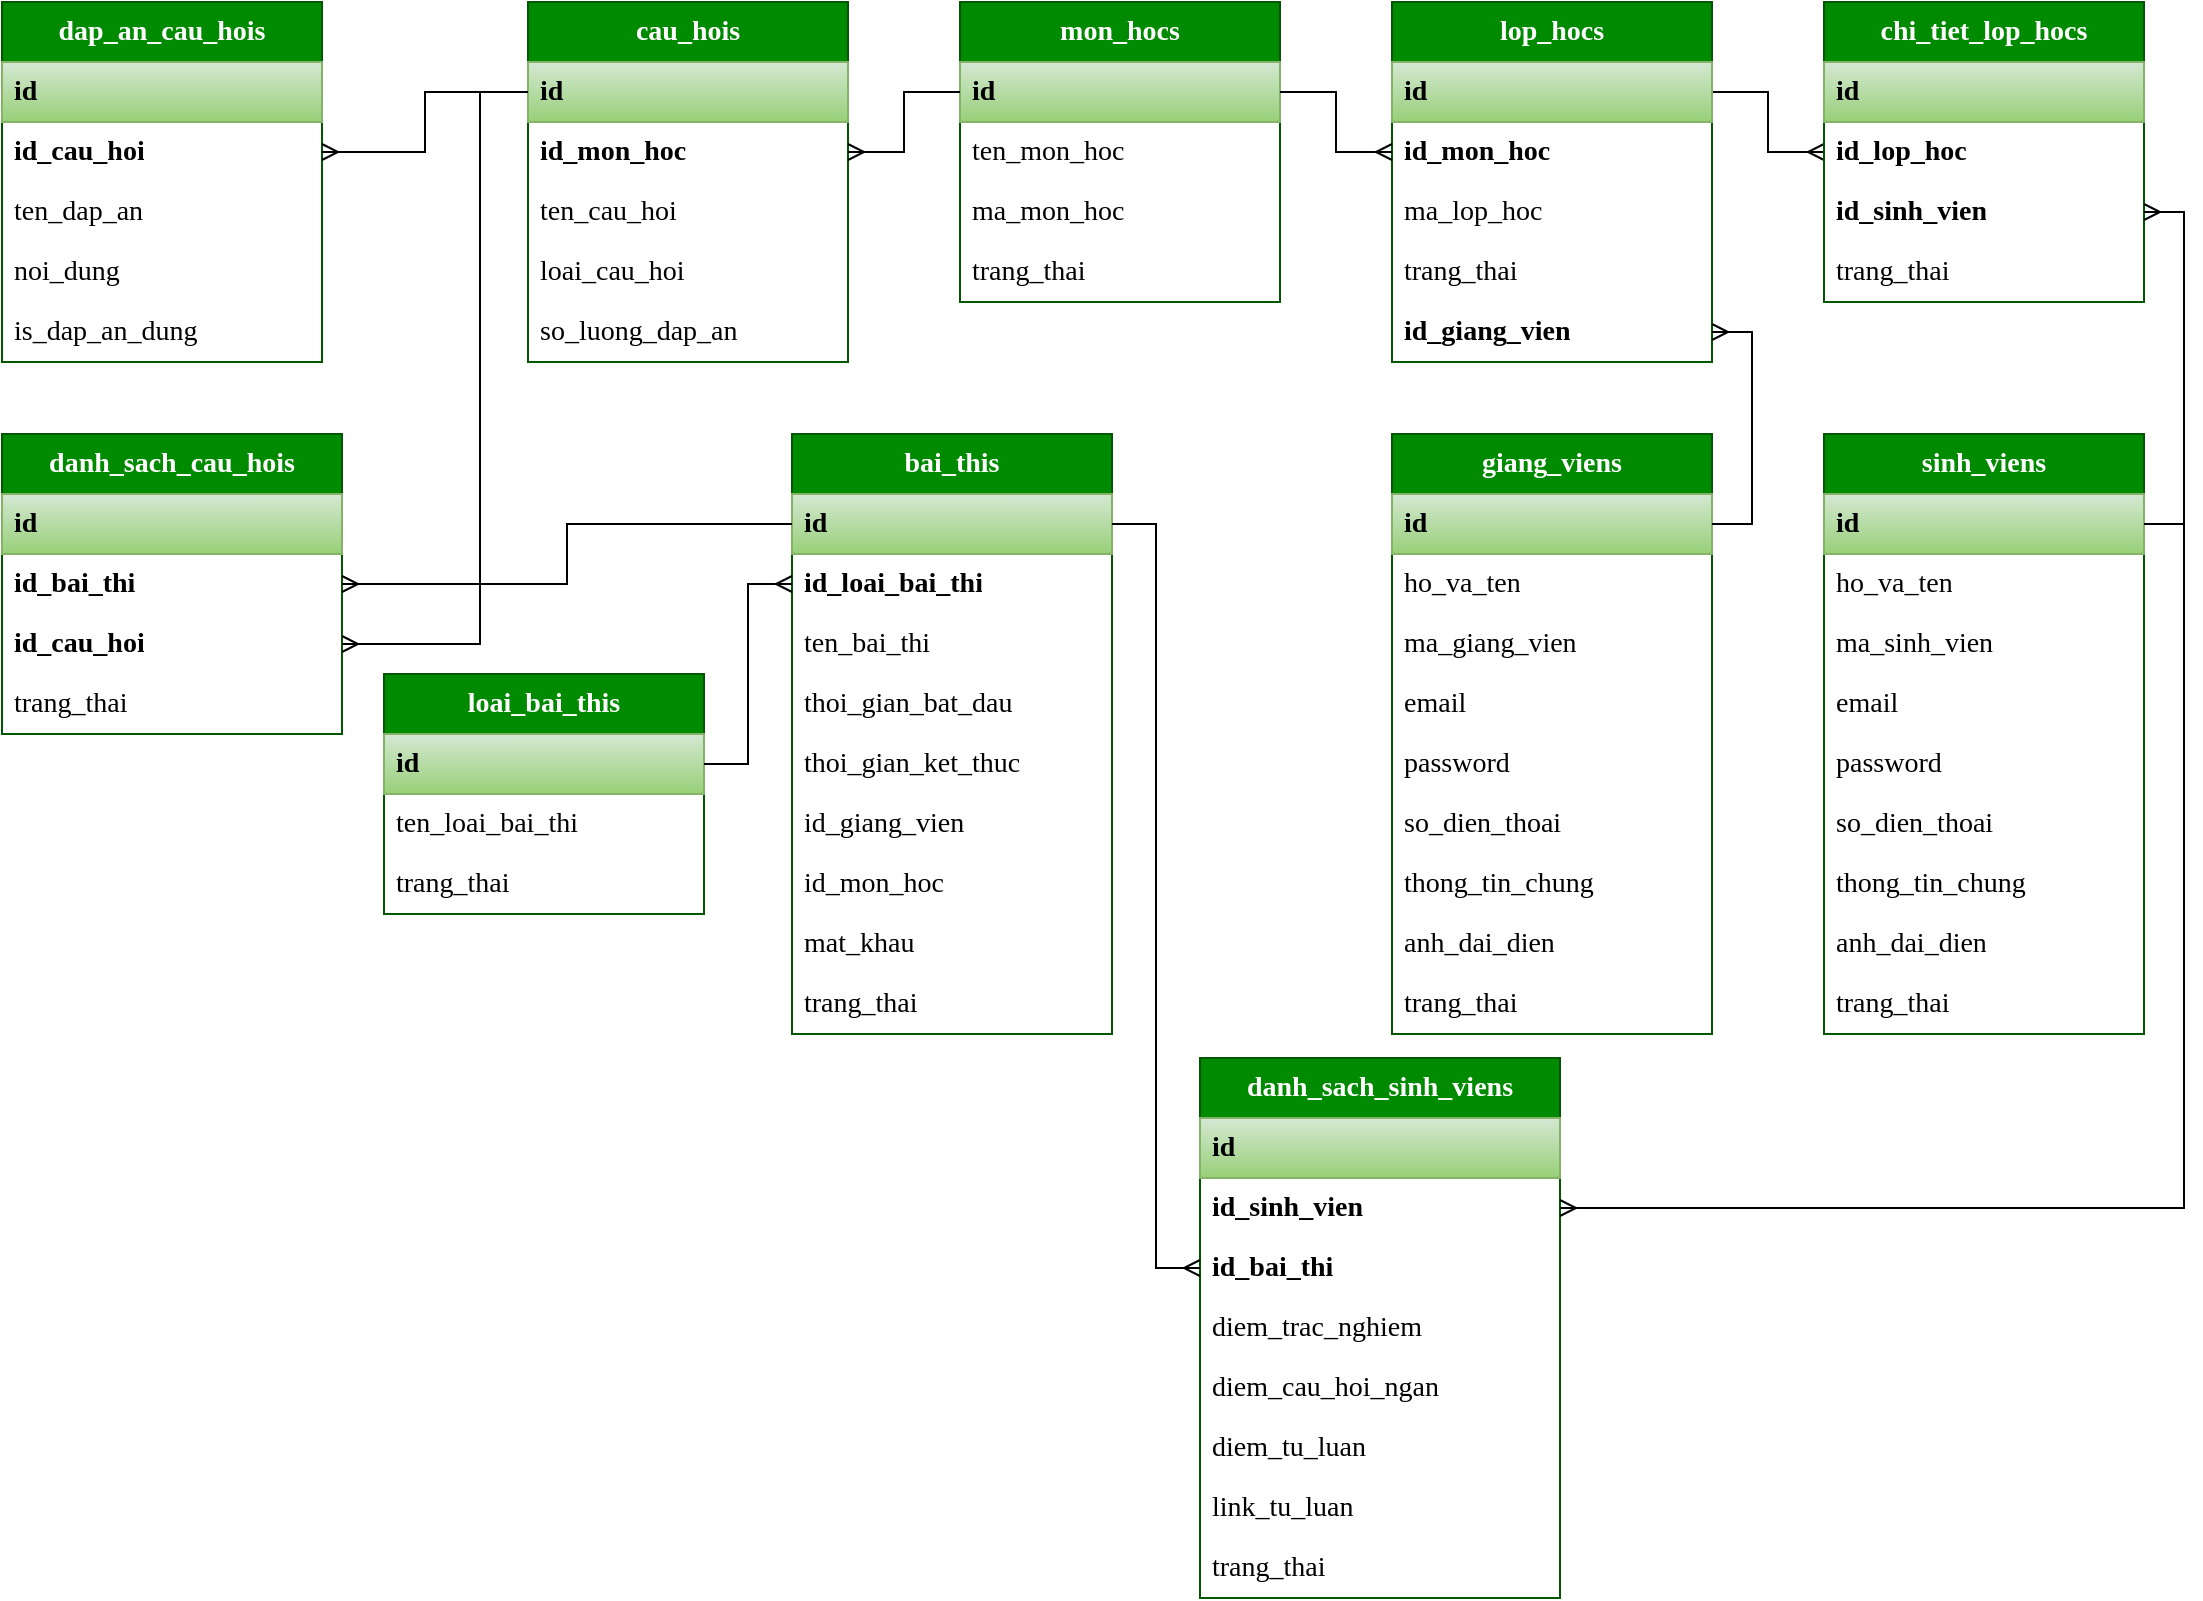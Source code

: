 <mxfile version="24.8.6" pages="2">
  <diagram id="C5RBs43oDa-KdzZeNtuy" name="CSDL">
    <mxGraphModel dx="1726" dy="1003" grid="0" gridSize="12" guides="1" tooltips="1" connect="1" arrows="1" fold="1" page="0" pageScale="1" pageWidth="827" pageHeight="1169" math="0" shadow="0">
      <root>
        <mxCell id="WIyWlLk6GJQsqaUBKTNV-0" />
        <mxCell id="WIyWlLk6GJQsqaUBKTNV-1" parent="WIyWlLk6GJQsqaUBKTNV-0" />
        <mxCell id="y4bgnVAZnaOwEdJMbW9W-0" value="dap_an_cau_hois" style="swimlane;fontStyle=1;childLayout=stackLayout;horizontal=1;startSize=30;horizontalStack=0;resizeParent=1;resizeParentMax=0;resizeLast=0;collapsible=1;marginBottom=0;whiteSpace=wrap;html=1;fillColor=#008a00;strokeColor=#005700;fontColor=#ffffff;fontFamily=Verdana;fontSize=14;" vertex="1" parent="WIyWlLk6GJQsqaUBKTNV-1">
          <mxGeometry x="97" y="-144" width="160" height="180" as="geometry" />
        </mxCell>
        <mxCell id="y4bgnVAZnaOwEdJMbW9W-1" value="id" style="text;strokeColor=#82b366;fillColor=#d5e8d4;align=left;verticalAlign=middle;spacingLeft=4;spacingRight=4;overflow=hidden;points=[[0,0.5],[1,0.5]];portConstraint=eastwest;rotatable=0;whiteSpace=wrap;html=1;fontSize=14;fontFamily=Verdana;gradientColor=#97d077;fontStyle=1" vertex="1" parent="y4bgnVAZnaOwEdJMbW9W-0">
          <mxGeometry y="30" width="160" height="30" as="geometry" />
        </mxCell>
        <mxCell id="y4bgnVAZnaOwEdJMbW9W-2" value="id_cau_hoi" style="text;strokeColor=none;fillColor=none;align=left;verticalAlign=middle;spacingLeft=4;spacingRight=4;overflow=hidden;points=[[0,0.5],[1,0.5]];portConstraint=eastwest;rotatable=0;whiteSpace=wrap;html=1;fontSize=14;fontFamily=Verdana;fontStyle=1" vertex="1" parent="y4bgnVAZnaOwEdJMbW9W-0">
          <mxGeometry y="60" width="160" height="30" as="geometry" />
        </mxCell>
        <mxCell id="y4bgnVAZnaOwEdJMbW9W-3" value="ten_dap_an" style="text;strokeColor=none;fillColor=none;align=left;verticalAlign=middle;spacingLeft=4;spacingRight=4;overflow=hidden;points=[[0,0.5],[1,0.5]];portConstraint=eastwest;rotatable=0;whiteSpace=wrap;html=1;fontSize=14;fontFamily=Verdana;" vertex="1" parent="y4bgnVAZnaOwEdJMbW9W-0">
          <mxGeometry y="90" width="160" height="30" as="geometry" />
        </mxCell>
        <mxCell id="y4bgnVAZnaOwEdJMbW9W-4" value="noi_dung&lt;span style=&quot;color: rgba(0, 0, 0, 0); font-family: monospace; font-size: 0px; text-wrap-mode: nowrap;&quot;&gt;%3CmxGraphModel%3E%3Croot%3E%3CmxCell%20id%3D%220%22%2F%3E%3CmxCell%20id%3D%221%22%20parent%3D%220%22%2F%3E%3CmxCell%20id%3D%222%22%20value%3D%22ten_dap_an%22%20style%3D%22text%3BstrokeColor%3Dnone%3BfillColor%3Dnone%3Balign%3Dleft%3BverticalAlign%3Dmiddle%3BspacingLeft%3D4%3BspacingRight%3D4%3Boverflow%3Dhidden%3Bpoints%3D%5B%5B0%2C0.5%5D%2C%5B1%2C0.5%5D%5D%3BportConstraint%3Deastwest%3Brotatable%3D0%3BwhiteSpace%3Dwrap%3Bhtml%3D1%3BfontSize%3D14%3BfontFamily%3DVerdana%3B%22%20vertex%3D%221%22%20parent%3D%221%22%3E%3CmxGeometry%20x%3D%22140%22%20y%3D%2240%22%20width%3D%22160%22%20height%3D%2230%22%20as%3D%22geometry%22%2F%3E%3C%2FmxCell%3E%3C%2Froot%3E%3C%2FmxGraphModel%3E&lt;/span&gt;" style="text;strokeColor=none;fillColor=none;align=left;verticalAlign=middle;spacingLeft=4;spacingRight=4;overflow=hidden;points=[[0,0.5],[1,0.5]];portConstraint=eastwest;rotatable=0;whiteSpace=wrap;html=1;fontSize=14;fontFamily=Verdana;" vertex="1" parent="y4bgnVAZnaOwEdJMbW9W-0">
          <mxGeometry y="120" width="160" height="30" as="geometry" />
        </mxCell>
        <mxCell id="y4bgnVAZnaOwEdJMbW9W-5" value="is_dap_an_dung" style="text;strokeColor=none;fillColor=none;align=left;verticalAlign=middle;spacingLeft=4;spacingRight=4;overflow=hidden;points=[[0,0.5],[1,0.5]];portConstraint=eastwest;rotatable=0;whiteSpace=wrap;html=1;fontSize=14;fontFamily=Verdana;" vertex="1" parent="y4bgnVAZnaOwEdJMbW9W-0">
          <mxGeometry y="150" width="160" height="30" as="geometry" />
        </mxCell>
        <mxCell id="y4bgnVAZnaOwEdJMbW9W-90" style="edgeStyle=orthogonalEdgeStyle;rounded=0;orthogonalLoop=1;jettySize=auto;html=1;exitX=0;exitY=0.25;exitDx=0;exitDy=0;entryX=1;entryY=0.5;entryDx=0;entryDy=0;endArrow=ERmany;endFill=0;" edge="1" parent="WIyWlLk6GJQsqaUBKTNV-1" source="y4bgnVAZnaOwEdJMbW9W-6" target="y4bgnVAZnaOwEdJMbW9W-2">
          <mxGeometry relative="1" as="geometry" />
        </mxCell>
        <mxCell id="y4bgnVAZnaOwEdJMbW9W-6" value="cau_hois" style="swimlane;fontStyle=1;childLayout=stackLayout;horizontal=1;startSize=30;horizontalStack=0;resizeParent=1;resizeParentMax=0;resizeLast=0;collapsible=1;marginBottom=0;whiteSpace=wrap;html=1;fillColor=#008a00;strokeColor=#005700;fontColor=#ffffff;fontFamily=Verdana;fontSize=14;" vertex="1" parent="WIyWlLk6GJQsqaUBKTNV-1">
          <mxGeometry x="360" y="-144" width="160" height="180" as="geometry" />
        </mxCell>
        <mxCell id="y4bgnVAZnaOwEdJMbW9W-7" value="id" style="text;strokeColor=#82b366;fillColor=#d5e8d4;align=left;verticalAlign=middle;spacingLeft=4;spacingRight=4;overflow=hidden;points=[[0,0.5],[1,0.5]];portConstraint=eastwest;rotatable=0;whiteSpace=wrap;html=1;fontSize=14;fontFamily=Verdana;gradientColor=#97d077;fontStyle=1" vertex="1" parent="y4bgnVAZnaOwEdJMbW9W-6">
          <mxGeometry y="30" width="160" height="30" as="geometry" />
        </mxCell>
        <mxCell id="y4bgnVAZnaOwEdJMbW9W-8" value="id_mon_hoc" style="text;strokeColor=none;fillColor=none;align=left;verticalAlign=middle;spacingLeft=4;spacingRight=4;overflow=hidden;points=[[0,0.5],[1,0.5]];portConstraint=eastwest;rotatable=0;whiteSpace=wrap;html=1;fontSize=14;fontFamily=Verdana;fontStyle=1" vertex="1" parent="y4bgnVAZnaOwEdJMbW9W-6">
          <mxGeometry y="60" width="160" height="30" as="geometry" />
        </mxCell>
        <mxCell id="y4bgnVAZnaOwEdJMbW9W-9" value="ten_cau_hoi" style="text;strokeColor=none;fillColor=none;align=left;verticalAlign=middle;spacingLeft=4;spacingRight=4;overflow=hidden;points=[[0,0.5],[1,0.5]];portConstraint=eastwest;rotatable=0;whiteSpace=wrap;html=1;fontSize=14;fontFamily=Verdana;" vertex="1" parent="y4bgnVAZnaOwEdJMbW9W-6">
          <mxGeometry y="90" width="160" height="30" as="geometry" />
        </mxCell>
        <mxCell id="y4bgnVAZnaOwEdJMbW9W-10" value="loai_cau_hoi" style="text;strokeColor=none;fillColor=none;align=left;verticalAlign=middle;spacingLeft=4;spacingRight=4;overflow=hidden;points=[[0,0.5],[1,0.5]];portConstraint=eastwest;rotatable=0;whiteSpace=wrap;html=1;fontSize=14;fontFamily=Verdana;" vertex="1" parent="y4bgnVAZnaOwEdJMbW9W-6">
          <mxGeometry y="120" width="160" height="30" as="geometry" />
        </mxCell>
        <mxCell id="y4bgnVAZnaOwEdJMbW9W-11" value="so_luong_dap_an" style="text;strokeColor=none;fillColor=none;align=left;verticalAlign=middle;spacingLeft=4;spacingRight=4;overflow=hidden;points=[[0,0.5],[1,0.5]];portConstraint=eastwest;rotatable=0;whiteSpace=wrap;html=1;fontSize=14;fontFamily=Verdana;" vertex="1" parent="y4bgnVAZnaOwEdJMbW9W-6">
          <mxGeometry y="150" width="160" height="30" as="geometry" />
        </mxCell>
        <mxCell id="y4bgnVAZnaOwEdJMbW9W-12" value="mon_hocs" style="swimlane;fontStyle=1;childLayout=stackLayout;horizontal=1;startSize=30;horizontalStack=0;resizeParent=1;resizeParentMax=0;resizeLast=0;collapsible=1;marginBottom=0;whiteSpace=wrap;html=1;fillColor=#008a00;strokeColor=#005700;fontColor=#ffffff;fontFamily=Verdana;fontSize=14;" vertex="1" parent="WIyWlLk6GJQsqaUBKTNV-1">
          <mxGeometry x="576" y="-144" width="160" height="150" as="geometry" />
        </mxCell>
        <mxCell id="y4bgnVAZnaOwEdJMbW9W-13" value="id" style="text;strokeColor=#82b366;fillColor=#d5e8d4;align=left;verticalAlign=middle;spacingLeft=4;spacingRight=4;overflow=hidden;points=[[0,0.5],[1,0.5]];portConstraint=eastwest;rotatable=0;whiteSpace=wrap;html=1;fontSize=14;fontFamily=Verdana;gradientColor=#97d077;fontStyle=1" vertex="1" parent="y4bgnVAZnaOwEdJMbW9W-12">
          <mxGeometry y="30" width="160" height="30" as="geometry" />
        </mxCell>
        <mxCell id="y4bgnVAZnaOwEdJMbW9W-14" value="ten_mon_hoc" style="text;strokeColor=none;fillColor=none;align=left;verticalAlign=middle;spacingLeft=4;spacingRight=4;overflow=hidden;points=[[0,0.5],[1,0.5]];portConstraint=eastwest;rotatable=0;whiteSpace=wrap;html=1;fontSize=14;fontFamily=Verdana;" vertex="1" parent="y4bgnVAZnaOwEdJMbW9W-12">
          <mxGeometry y="60" width="160" height="30" as="geometry" />
        </mxCell>
        <mxCell id="y4bgnVAZnaOwEdJMbW9W-15" value="ma_mon_hoc" style="text;strokeColor=none;fillColor=none;align=left;verticalAlign=middle;spacingLeft=4;spacingRight=4;overflow=hidden;points=[[0,0.5],[1,0.5]];portConstraint=eastwest;rotatable=0;whiteSpace=wrap;html=1;fontSize=14;fontFamily=Verdana;" vertex="1" parent="y4bgnVAZnaOwEdJMbW9W-12">
          <mxGeometry y="90" width="160" height="30" as="geometry" />
        </mxCell>
        <mxCell id="y4bgnVAZnaOwEdJMbW9W-16" value="trang_thai" style="text;strokeColor=none;fillColor=none;align=left;verticalAlign=middle;spacingLeft=4;spacingRight=4;overflow=hidden;points=[[0,0.5],[1,0.5]];portConstraint=eastwest;rotatable=0;whiteSpace=wrap;html=1;fontSize=14;fontFamily=Verdana;" vertex="1" parent="y4bgnVAZnaOwEdJMbW9W-12">
          <mxGeometry y="120" width="160" height="30" as="geometry" />
        </mxCell>
        <mxCell id="y4bgnVAZnaOwEdJMbW9W-94" style="edgeStyle=orthogonalEdgeStyle;rounded=0;orthogonalLoop=1;jettySize=auto;html=1;exitX=1;exitY=0.25;exitDx=0;exitDy=0;entryX=0;entryY=0.5;entryDx=0;entryDy=0;endArrow=ERmany;endFill=0;" edge="1" parent="WIyWlLk6GJQsqaUBKTNV-1" source="y4bgnVAZnaOwEdJMbW9W-18" target="y4bgnVAZnaOwEdJMbW9W-26">
          <mxGeometry relative="1" as="geometry" />
        </mxCell>
        <mxCell id="y4bgnVAZnaOwEdJMbW9W-18" value="lop_hocs" style="swimlane;fontStyle=1;childLayout=stackLayout;horizontal=1;startSize=30;horizontalStack=0;resizeParent=1;resizeParentMax=0;resizeLast=0;collapsible=1;marginBottom=0;whiteSpace=wrap;html=1;fillColor=#008a00;strokeColor=#005700;fontColor=#ffffff;fontFamily=Verdana;fontSize=14;" vertex="1" parent="WIyWlLk6GJQsqaUBKTNV-1">
          <mxGeometry x="792" y="-144" width="160" height="180" as="geometry" />
        </mxCell>
        <mxCell id="y4bgnVAZnaOwEdJMbW9W-19" value="id" style="text;strokeColor=#82b366;fillColor=#d5e8d4;align=left;verticalAlign=middle;spacingLeft=4;spacingRight=4;overflow=hidden;points=[[0,0.5],[1,0.5]];portConstraint=eastwest;rotatable=0;whiteSpace=wrap;html=1;fontSize=14;fontFamily=Verdana;gradientColor=#97d077;fontStyle=1" vertex="1" parent="y4bgnVAZnaOwEdJMbW9W-18">
          <mxGeometry y="30" width="160" height="30" as="geometry" />
        </mxCell>
        <mxCell id="y4bgnVAZnaOwEdJMbW9W-20" value="id_mon_hoc" style="text;strokeColor=none;fillColor=none;align=left;verticalAlign=middle;spacingLeft=4;spacingRight=4;overflow=hidden;points=[[0,0.5],[1,0.5]];portConstraint=eastwest;rotatable=0;whiteSpace=wrap;html=1;fontSize=14;fontFamily=Verdana;fontStyle=1" vertex="1" parent="y4bgnVAZnaOwEdJMbW9W-18">
          <mxGeometry y="60" width="160" height="30" as="geometry" />
        </mxCell>
        <mxCell id="y4bgnVAZnaOwEdJMbW9W-21" value="ma_lop_hoc" style="text;strokeColor=none;fillColor=none;align=left;verticalAlign=middle;spacingLeft=4;spacingRight=4;overflow=hidden;points=[[0,0.5],[1,0.5]];portConstraint=eastwest;rotatable=0;whiteSpace=wrap;html=1;fontSize=14;fontFamily=Verdana;" vertex="1" parent="y4bgnVAZnaOwEdJMbW9W-18">
          <mxGeometry y="90" width="160" height="30" as="geometry" />
        </mxCell>
        <mxCell id="y4bgnVAZnaOwEdJMbW9W-22" value="trang_thai" style="text;strokeColor=none;fillColor=none;align=left;verticalAlign=middle;spacingLeft=4;spacingRight=4;overflow=hidden;points=[[0,0.5],[1,0.5]];portConstraint=eastwest;rotatable=0;whiteSpace=wrap;html=1;fontSize=14;fontFamily=Verdana;" vertex="1" parent="y4bgnVAZnaOwEdJMbW9W-18">
          <mxGeometry y="120" width="160" height="30" as="geometry" />
        </mxCell>
        <mxCell id="y4bgnVAZnaOwEdJMbW9W-23" value="id_giang_vien" style="text;strokeColor=none;fillColor=none;align=left;verticalAlign=middle;spacingLeft=4;spacingRight=4;overflow=hidden;points=[[0,0.5],[1,0.5]];portConstraint=eastwest;rotatable=0;whiteSpace=wrap;html=1;fontSize=14;fontFamily=Verdana;fontStyle=1" vertex="1" parent="y4bgnVAZnaOwEdJMbW9W-18">
          <mxGeometry y="150" width="160" height="30" as="geometry" />
        </mxCell>
        <mxCell id="y4bgnVAZnaOwEdJMbW9W-24" value="chi_tiet_lop_hocs" style="swimlane;fontStyle=1;childLayout=stackLayout;horizontal=1;startSize=30;horizontalStack=0;resizeParent=1;resizeParentMax=0;resizeLast=0;collapsible=1;marginBottom=0;whiteSpace=wrap;html=1;fillColor=#008a00;strokeColor=#005700;fontColor=#ffffff;fontFamily=Verdana;fontSize=14;" vertex="1" parent="WIyWlLk6GJQsqaUBKTNV-1">
          <mxGeometry x="1008" y="-144" width="160" height="150" as="geometry" />
        </mxCell>
        <mxCell id="y4bgnVAZnaOwEdJMbW9W-25" value="id" style="text;strokeColor=#82b366;fillColor=#d5e8d4;align=left;verticalAlign=middle;spacingLeft=4;spacingRight=4;overflow=hidden;points=[[0,0.5],[1,0.5]];portConstraint=eastwest;rotatable=0;whiteSpace=wrap;html=1;fontSize=14;fontFamily=Verdana;gradientColor=#97d077;fontStyle=1" vertex="1" parent="y4bgnVAZnaOwEdJMbW9W-24">
          <mxGeometry y="30" width="160" height="30" as="geometry" />
        </mxCell>
        <mxCell id="y4bgnVAZnaOwEdJMbW9W-26" value="id_lop_hoc" style="text;strokeColor=none;fillColor=none;align=left;verticalAlign=middle;spacingLeft=4;spacingRight=4;overflow=hidden;points=[[0,0.5],[1,0.5]];portConstraint=eastwest;rotatable=0;whiteSpace=wrap;html=1;fontSize=14;fontFamily=Verdana;fontStyle=1" vertex="1" parent="y4bgnVAZnaOwEdJMbW9W-24">
          <mxGeometry y="60" width="160" height="30" as="geometry" />
        </mxCell>
        <mxCell id="y4bgnVAZnaOwEdJMbW9W-27" value="id_sinh_vien" style="text;strokeColor=none;fillColor=none;align=left;verticalAlign=middle;spacingLeft=4;spacingRight=4;overflow=hidden;points=[[0,0.5],[1,0.5]];portConstraint=eastwest;rotatable=0;whiteSpace=wrap;html=1;fontSize=14;fontFamily=Verdana;fontStyle=1" vertex="1" parent="y4bgnVAZnaOwEdJMbW9W-24">
          <mxGeometry y="90" width="160" height="30" as="geometry" />
        </mxCell>
        <mxCell id="y4bgnVAZnaOwEdJMbW9W-28" value="trang_thai" style="text;strokeColor=none;fillColor=none;align=left;verticalAlign=middle;spacingLeft=4;spacingRight=4;overflow=hidden;points=[[0,0.5],[1,0.5]];portConstraint=eastwest;rotatable=0;whiteSpace=wrap;html=1;fontSize=14;fontFamily=Verdana;" vertex="1" parent="y4bgnVAZnaOwEdJMbW9W-24">
          <mxGeometry y="120" width="160" height="30" as="geometry" />
        </mxCell>
        <mxCell id="y4bgnVAZnaOwEdJMbW9W-30" value="sinh_viens" style="swimlane;fontStyle=1;childLayout=stackLayout;horizontal=1;startSize=30;horizontalStack=0;resizeParent=1;resizeParentMax=0;resizeLast=0;collapsible=1;marginBottom=0;whiteSpace=wrap;html=1;fillColor=#008a00;strokeColor=#005700;fontColor=#ffffff;fontFamily=Verdana;fontSize=14;" vertex="1" parent="WIyWlLk6GJQsqaUBKTNV-1">
          <mxGeometry x="1008" y="72" width="160" height="300" as="geometry" />
        </mxCell>
        <mxCell id="y4bgnVAZnaOwEdJMbW9W-31" value="id" style="text;strokeColor=#82b366;fillColor=#d5e8d4;align=left;verticalAlign=middle;spacingLeft=4;spacingRight=4;overflow=hidden;points=[[0,0.5],[1,0.5]];portConstraint=eastwest;rotatable=0;whiteSpace=wrap;html=1;fontSize=14;fontFamily=Verdana;gradientColor=#97d077;fontStyle=1" vertex="1" parent="y4bgnVAZnaOwEdJMbW9W-30">
          <mxGeometry y="30" width="160" height="30" as="geometry" />
        </mxCell>
        <mxCell id="y4bgnVAZnaOwEdJMbW9W-32" value="ho_va_ten" style="text;strokeColor=none;fillColor=none;align=left;verticalAlign=middle;spacingLeft=4;spacingRight=4;overflow=hidden;points=[[0,0.5],[1,0.5]];portConstraint=eastwest;rotatable=0;whiteSpace=wrap;html=1;fontSize=14;fontFamily=Verdana;fontStyle=0" vertex="1" parent="y4bgnVAZnaOwEdJMbW9W-30">
          <mxGeometry y="60" width="160" height="30" as="geometry" />
        </mxCell>
        <mxCell id="y4bgnVAZnaOwEdJMbW9W-33" value="ma_sinh_vien" style="text;strokeColor=none;fillColor=none;align=left;verticalAlign=middle;spacingLeft=4;spacingRight=4;overflow=hidden;points=[[0,0.5],[1,0.5]];portConstraint=eastwest;rotatable=0;whiteSpace=wrap;html=1;fontSize=14;fontFamily=Verdana;" vertex="1" parent="y4bgnVAZnaOwEdJMbW9W-30">
          <mxGeometry y="90" width="160" height="30" as="geometry" />
        </mxCell>
        <mxCell id="y4bgnVAZnaOwEdJMbW9W-34" value="email" style="text;strokeColor=none;fillColor=none;align=left;verticalAlign=middle;spacingLeft=4;spacingRight=4;overflow=hidden;points=[[0,0.5],[1,0.5]];portConstraint=eastwest;rotatable=0;whiteSpace=wrap;html=1;fontSize=14;fontFamily=Verdana;" vertex="1" parent="y4bgnVAZnaOwEdJMbW9W-30">
          <mxGeometry y="120" width="160" height="30" as="geometry" />
        </mxCell>
        <mxCell id="y4bgnVAZnaOwEdJMbW9W-35" value="password" style="text;strokeColor=none;fillColor=none;align=left;verticalAlign=middle;spacingLeft=4;spacingRight=4;overflow=hidden;points=[[0,0.5],[1,0.5]];portConstraint=eastwest;rotatable=0;whiteSpace=wrap;html=1;fontSize=14;fontFamily=Verdana;" vertex="1" parent="y4bgnVAZnaOwEdJMbW9W-30">
          <mxGeometry y="150" width="160" height="30" as="geometry" />
        </mxCell>
        <mxCell id="y4bgnVAZnaOwEdJMbW9W-36" value="so_dien_thoai" style="text;strokeColor=none;fillColor=none;align=left;verticalAlign=middle;spacingLeft=4;spacingRight=4;overflow=hidden;points=[[0,0.5],[1,0.5]];portConstraint=eastwest;rotatable=0;whiteSpace=wrap;html=1;fontSize=14;fontFamily=Verdana;" vertex="1" parent="y4bgnVAZnaOwEdJMbW9W-30">
          <mxGeometry y="180" width="160" height="30" as="geometry" />
        </mxCell>
        <mxCell id="y4bgnVAZnaOwEdJMbW9W-37" value="thong_tin_chung&lt;span style=&quot;color: rgba(0, 0, 0, 0); font-family: monospace; font-size: 0px; text-wrap-mode: nowrap;&quot;&gt;%3CmxGraphModel%3E%3Croot%3E%3CmxCell%20id%3D%220%22%2F%3E%3CmxCell%20id%3D%221%22%20parent%3D%220%22%2F%3E%3CmxCell%20id%3D%222%22%20value%3D%22password%22%20style%3D%22text%3BstrokeColor%3Dnone%3BfillColor%3Dnone%3Balign%3Dleft%3BverticalAlign%3Dmiddle%3BspacingLeft%3D4%3BspacingRight%3D4%3Boverflow%3Dhidden%3Bpoints%3D%5B%5B0%2C0.5%5D%2C%5B1%2C0.5%5D%5D%3BportConstraint%3Deastwest%3Brotatable%3D0%3BwhiteSpace%3Dwrap%3Bhtml%3D1%3BfontSize%3D14%3BfontFamily%3DVerdana%3B%22%20vertex%3D%221%22%20parent%3D%221%22%3E%3CmxGeometry%20x%3D%22912%22%20y%3D%22342%22%20width%3D%22160%22%20height%3D%2230%22%20as%3D%22geometry%22%2F%3E%3C%2FmxCell%3E%3C%2Froot%3E%3C%2FmxGraphModel%3E&lt;/span&gt;" style="text;strokeColor=none;fillColor=none;align=left;verticalAlign=middle;spacingLeft=4;spacingRight=4;overflow=hidden;points=[[0,0.5],[1,0.5]];portConstraint=eastwest;rotatable=0;whiteSpace=wrap;html=1;fontSize=14;fontFamily=Verdana;" vertex="1" parent="y4bgnVAZnaOwEdJMbW9W-30">
          <mxGeometry y="210" width="160" height="30" as="geometry" />
        </mxCell>
        <mxCell id="y4bgnVAZnaOwEdJMbW9W-38" value="anh_dai_dien" style="text;strokeColor=none;fillColor=none;align=left;verticalAlign=middle;spacingLeft=4;spacingRight=4;overflow=hidden;points=[[0,0.5],[1,0.5]];portConstraint=eastwest;rotatable=0;whiteSpace=wrap;html=1;fontSize=14;fontFamily=Verdana;" vertex="1" parent="y4bgnVAZnaOwEdJMbW9W-30">
          <mxGeometry y="240" width="160" height="30" as="geometry" />
        </mxCell>
        <mxCell id="y4bgnVAZnaOwEdJMbW9W-39" value="trang_thai" style="text;strokeColor=none;fillColor=none;align=left;verticalAlign=middle;spacingLeft=4;spacingRight=4;overflow=hidden;points=[[0,0.5],[1,0.5]];portConstraint=eastwest;rotatable=0;whiteSpace=wrap;html=1;fontSize=14;fontFamily=Verdana;" vertex="1" parent="y4bgnVAZnaOwEdJMbW9W-30">
          <mxGeometry y="270" width="160" height="30" as="geometry" />
        </mxCell>
        <mxCell id="y4bgnVAZnaOwEdJMbW9W-40" value="giang_viens" style="swimlane;fontStyle=1;childLayout=stackLayout;horizontal=1;startSize=30;horizontalStack=0;resizeParent=1;resizeParentMax=0;resizeLast=0;collapsible=1;marginBottom=0;whiteSpace=wrap;html=1;fillColor=#008a00;strokeColor=#005700;fontColor=#ffffff;fontFamily=Verdana;fontSize=14;" vertex="1" parent="WIyWlLk6GJQsqaUBKTNV-1">
          <mxGeometry x="792" y="72" width="160" height="300" as="geometry" />
        </mxCell>
        <mxCell id="y4bgnVAZnaOwEdJMbW9W-41" value="id" style="text;strokeColor=#82b366;fillColor=#d5e8d4;align=left;verticalAlign=middle;spacingLeft=4;spacingRight=4;overflow=hidden;points=[[0,0.5],[1,0.5]];portConstraint=eastwest;rotatable=0;whiteSpace=wrap;html=1;fontSize=14;fontFamily=Verdana;gradientColor=#97d077;fontStyle=1" vertex="1" parent="y4bgnVAZnaOwEdJMbW9W-40">
          <mxGeometry y="30" width="160" height="30" as="geometry" />
        </mxCell>
        <mxCell id="y4bgnVAZnaOwEdJMbW9W-42" value="ho_va_ten" style="text;strokeColor=none;fillColor=none;align=left;verticalAlign=middle;spacingLeft=4;spacingRight=4;overflow=hidden;points=[[0,0.5],[1,0.5]];portConstraint=eastwest;rotatable=0;whiteSpace=wrap;html=1;fontSize=14;fontFamily=Verdana;fontStyle=0" vertex="1" parent="y4bgnVAZnaOwEdJMbW9W-40">
          <mxGeometry y="60" width="160" height="30" as="geometry" />
        </mxCell>
        <mxCell id="y4bgnVAZnaOwEdJMbW9W-43" value="ma_giang_vien" style="text;strokeColor=none;fillColor=none;align=left;verticalAlign=middle;spacingLeft=4;spacingRight=4;overflow=hidden;points=[[0,0.5],[1,0.5]];portConstraint=eastwest;rotatable=0;whiteSpace=wrap;html=1;fontSize=14;fontFamily=Verdana;" vertex="1" parent="y4bgnVAZnaOwEdJMbW9W-40">
          <mxGeometry y="90" width="160" height="30" as="geometry" />
        </mxCell>
        <mxCell id="y4bgnVAZnaOwEdJMbW9W-44" value="email" style="text;strokeColor=none;fillColor=none;align=left;verticalAlign=middle;spacingLeft=4;spacingRight=4;overflow=hidden;points=[[0,0.5],[1,0.5]];portConstraint=eastwest;rotatable=0;whiteSpace=wrap;html=1;fontSize=14;fontFamily=Verdana;" vertex="1" parent="y4bgnVAZnaOwEdJMbW9W-40">
          <mxGeometry y="120" width="160" height="30" as="geometry" />
        </mxCell>
        <mxCell id="y4bgnVAZnaOwEdJMbW9W-45" value="password" style="text;strokeColor=none;fillColor=none;align=left;verticalAlign=middle;spacingLeft=4;spacingRight=4;overflow=hidden;points=[[0,0.5],[1,0.5]];portConstraint=eastwest;rotatable=0;whiteSpace=wrap;html=1;fontSize=14;fontFamily=Verdana;" vertex="1" parent="y4bgnVAZnaOwEdJMbW9W-40">
          <mxGeometry y="150" width="160" height="30" as="geometry" />
        </mxCell>
        <mxCell id="y4bgnVAZnaOwEdJMbW9W-46" value="so_dien_thoai" style="text;strokeColor=none;fillColor=none;align=left;verticalAlign=middle;spacingLeft=4;spacingRight=4;overflow=hidden;points=[[0,0.5],[1,0.5]];portConstraint=eastwest;rotatable=0;whiteSpace=wrap;html=1;fontSize=14;fontFamily=Verdana;" vertex="1" parent="y4bgnVAZnaOwEdJMbW9W-40">
          <mxGeometry y="180" width="160" height="30" as="geometry" />
        </mxCell>
        <mxCell id="y4bgnVAZnaOwEdJMbW9W-47" value="thong_tin_chung&lt;span style=&quot;color: rgba(0, 0, 0, 0); font-family: monospace; font-size: 0px; text-wrap-mode: nowrap;&quot;&gt;%3CmxGraphModel%3E%3Croot%3E%3CmxCell%20id%3D%220%22%2F%3E%3CmxCell%20id%3D%221%22%20parent%3D%220%22%2F%3E%3CmxCell%20id%3D%222%22%20value%3D%22password%22%20style%3D%22text%3BstrokeColor%3Dnone%3BfillColor%3Dnone%3Balign%3Dleft%3BverticalAlign%3Dmiddle%3BspacingLeft%3D4%3BspacingRight%3D4%3Boverflow%3Dhidden%3Bpoints%3D%5B%5B0%2C0.5%5D%2C%5B1%2C0.5%5D%5D%3BportConstraint%3Deastwest%3Brotatable%3D0%3BwhiteSpace%3Dwrap%3Bhtml%3D1%3BfontSize%3D14%3BfontFamily%3DVerdana%3B%22%20vertex%3D%221%22%20parent%3D%221%22%3E%3CmxGeometry%20x%3D%22912%22%20y%3D%22342%22%20width%3D%22160%22%20height%3D%2230%22%20as%3D%22geometry%22%2F%3E%3C%2FmxCell%3E%3C%2Froot%3E%3C%2FmxGraphModel%3E&lt;/span&gt;" style="text;strokeColor=none;fillColor=none;align=left;verticalAlign=middle;spacingLeft=4;spacingRight=4;overflow=hidden;points=[[0,0.5],[1,0.5]];portConstraint=eastwest;rotatable=0;whiteSpace=wrap;html=1;fontSize=14;fontFamily=Verdana;" vertex="1" parent="y4bgnVAZnaOwEdJMbW9W-40">
          <mxGeometry y="210" width="160" height="30" as="geometry" />
        </mxCell>
        <mxCell id="y4bgnVAZnaOwEdJMbW9W-48" value="anh_dai_dien" style="text;strokeColor=none;fillColor=none;align=left;verticalAlign=middle;spacingLeft=4;spacingRight=4;overflow=hidden;points=[[0,0.5],[1,0.5]];portConstraint=eastwest;rotatable=0;whiteSpace=wrap;html=1;fontSize=14;fontFamily=Verdana;" vertex="1" parent="y4bgnVAZnaOwEdJMbW9W-40">
          <mxGeometry y="240" width="160" height="30" as="geometry" />
        </mxCell>
        <mxCell id="y4bgnVAZnaOwEdJMbW9W-49" value="trang_thai" style="text;strokeColor=none;fillColor=none;align=left;verticalAlign=middle;spacingLeft=4;spacingRight=4;overflow=hidden;points=[[0,0.5],[1,0.5]];portConstraint=eastwest;rotatable=0;whiteSpace=wrap;html=1;fontSize=14;fontFamily=Verdana;" vertex="1" parent="y4bgnVAZnaOwEdJMbW9W-40">
          <mxGeometry y="270" width="160" height="30" as="geometry" />
        </mxCell>
        <mxCell id="y4bgnVAZnaOwEdJMbW9W-50" value="bai_this" style="swimlane;fontStyle=1;childLayout=stackLayout;horizontal=1;startSize=30;horizontalStack=0;resizeParent=1;resizeParentMax=0;resizeLast=0;collapsible=1;marginBottom=0;whiteSpace=wrap;html=1;fillColor=#008a00;strokeColor=#005700;fontColor=#ffffff;fontFamily=Verdana;fontSize=14;" vertex="1" parent="WIyWlLk6GJQsqaUBKTNV-1">
          <mxGeometry x="492" y="72" width="160" height="300" as="geometry" />
        </mxCell>
        <mxCell id="y4bgnVAZnaOwEdJMbW9W-51" value="id" style="text;strokeColor=#82b366;fillColor=#d5e8d4;align=left;verticalAlign=middle;spacingLeft=4;spacingRight=4;overflow=hidden;points=[[0,0.5],[1,0.5]];portConstraint=eastwest;rotatable=0;whiteSpace=wrap;html=1;fontSize=14;fontFamily=Verdana;gradientColor=#97d077;fontStyle=1" vertex="1" parent="y4bgnVAZnaOwEdJMbW9W-50">
          <mxGeometry y="30" width="160" height="30" as="geometry" />
        </mxCell>
        <mxCell id="y4bgnVAZnaOwEdJMbW9W-52" value="id_loai_bai_thi" style="text;strokeColor=none;fillColor=none;align=left;verticalAlign=middle;spacingLeft=4;spacingRight=4;overflow=hidden;points=[[0,0.5],[1,0.5]];portConstraint=eastwest;rotatable=0;whiteSpace=wrap;html=1;fontSize=14;fontFamily=Verdana;fontStyle=1" vertex="1" parent="y4bgnVAZnaOwEdJMbW9W-50">
          <mxGeometry y="60" width="160" height="30" as="geometry" />
        </mxCell>
        <mxCell id="y4bgnVAZnaOwEdJMbW9W-53" value="ten_bai_thi" style="text;strokeColor=none;fillColor=none;align=left;verticalAlign=middle;spacingLeft=4;spacingRight=4;overflow=hidden;points=[[0,0.5],[1,0.5]];portConstraint=eastwest;rotatable=0;whiteSpace=wrap;html=1;fontSize=14;fontFamily=Verdana;" vertex="1" parent="y4bgnVAZnaOwEdJMbW9W-50">
          <mxGeometry y="90" width="160" height="30" as="geometry" />
        </mxCell>
        <mxCell id="y4bgnVAZnaOwEdJMbW9W-54" value="thoi_gian_bat_dau" style="text;strokeColor=none;fillColor=none;align=left;verticalAlign=middle;spacingLeft=4;spacingRight=4;overflow=hidden;points=[[0,0.5],[1,0.5]];portConstraint=eastwest;rotatable=0;whiteSpace=wrap;html=1;fontSize=14;fontFamily=Verdana;" vertex="1" parent="y4bgnVAZnaOwEdJMbW9W-50">
          <mxGeometry y="120" width="160" height="30" as="geometry" />
        </mxCell>
        <mxCell id="y4bgnVAZnaOwEdJMbW9W-55" value="thoi_gian_ket_thuc" style="text;strokeColor=none;fillColor=none;align=left;verticalAlign=middle;spacingLeft=4;spacingRight=4;overflow=hidden;points=[[0,0.5],[1,0.5]];portConstraint=eastwest;rotatable=0;whiteSpace=wrap;html=1;fontSize=14;fontFamily=Verdana;" vertex="1" parent="y4bgnVAZnaOwEdJMbW9W-50">
          <mxGeometry y="150" width="160" height="30" as="geometry" />
        </mxCell>
        <mxCell id="y4bgnVAZnaOwEdJMbW9W-56" value="id_giang_vien" style="text;strokeColor=none;fillColor=none;align=left;verticalAlign=middle;spacingLeft=4;spacingRight=4;overflow=hidden;points=[[0,0.5],[1,0.5]];portConstraint=eastwest;rotatable=0;whiteSpace=wrap;html=1;fontSize=14;fontFamily=Verdana;" vertex="1" parent="y4bgnVAZnaOwEdJMbW9W-50">
          <mxGeometry y="180" width="160" height="30" as="geometry" />
        </mxCell>
        <mxCell id="y4bgnVAZnaOwEdJMbW9W-57" value="id_mon_hoc" style="text;strokeColor=none;fillColor=none;align=left;verticalAlign=middle;spacingLeft=4;spacingRight=4;overflow=hidden;points=[[0,0.5],[1,0.5]];portConstraint=eastwest;rotatable=0;whiteSpace=wrap;html=1;fontSize=14;fontFamily=Verdana;" vertex="1" parent="y4bgnVAZnaOwEdJMbW9W-50">
          <mxGeometry y="210" width="160" height="30" as="geometry" />
        </mxCell>
        <mxCell id="y4bgnVAZnaOwEdJMbW9W-58" value="mat_khau" style="text;strokeColor=none;fillColor=none;align=left;verticalAlign=middle;spacingLeft=4;spacingRight=4;overflow=hidden;points=[[0,0.5],[1,0.5]];portConstraint=eastwest;rotatable=0;whiteSpace=wrap;html=1;fontSize=14;fontFamily=Verdana;" vertex="1" parent="y4bgnVAZnaOwEdJMbW9W-50">
          <mxGeometry y="240" width="160" height="30" as="geometry" />
        </mxCell>
        <mxCell id="y4bgnVAZnaOwEdJMbW9W-59" value="trang_thai" style="text;strokeColor=none;fillColor=none;align=left;verticalAlign=middle;spacingLeft=4;spacingRight=4;overflow=hidden;points=[[0,0.5],[1,0.5]];portConstraint=eastwest;rotatable=0;whiteSpace=wrap;html=1;fontSize=14;fontFamily=Verdana;" vertex="1" parent="y4bgnVAZnaOwEdJMbW9W-50">
          <mxGeometry y="270" width="160" height="30" as="geometry" />
        </mxCell>
        <mxCell id="y4bgnVAZnaOwEdJMbW9W-60" value="danh_sach_cau_hois" style="swimlane;fontStyle=1;childLayout=stackLayout;horizontal=1;startSize=30;horizontalStack=0;resizeParent=1;resizeParentMax=0;resizeLast=0;collapsible=1;marginBottom=0;whiteSpace=wrap;html=1;fillColor=#008a00;strokeColor=#005700;fontColor=#ffffff;fontFamily=Verdana;fontSize=14;" vertex="1" parent="WIyWlLk6GJQsqaUBKTNV-1">
          <mxGeometry x="97" y="72" width="170" height="150" as="geometry" />
        </mxCell>
        <mxCell id="y4bgnVAZnaOwEdJMbW9W-61" value="id" style="text;strokeColor=#82b366;fillColor=#d5e8d4;align=left;verticalAlign=middle;spacingLeft=4;spacingRight=4;overflow=hidden;points=[[0,0.5],[1,0.5]];portConstraint=eastwest;rotatable=0;whiteSpace=wrap;html=1;fontSize=14;fontFamily=Verdana;gradientColor=#97d077;fontStyle=1" vertex="1" parent="y4bgnVAZnaOwEdJMbW9W-60">
          <mxGeometry y="30" width="170" height="30" as="geometry" />
        </mxCell>
        <mxCell id="y4bgnVAZnaOwEdJMbW9W-62" value="id_bai_thi" style="text;strokeColor=none;fillColor=none;align=left;verticalAlign=middle;spacingLeft=4;spacingRight=4;overflow=hidden;points=[[0,0.5],[1,0.5]];portConstraint=eastwest;rotatable=0;whiteSpace=wrap;html=1;fontSize=14;fontFamily=Verdana;fontStyle=1" vertex="1" parent="y4bgnVAZnaOwEdJMbW9W-60">
          <mxGeometry y="60" width="170" height="30" as="geometry" />
        </mxCell>
        <mxCell id="y4bgnVAZnaOwEdJMbW9W-63" value="id_cau_hoi" style="text;strokeColor=none;fillColor=none;align=left;verticalAlign=middle;spacingLeft=4;spacingRight=4;overflow=hidden;points=[[0,0.5],[1,0.5]];portConstraint=eastwest;rotatable=0;whiteSpace=wrap;html=1;fontSize=14;fontFamily=Verdana;fontStyle=1" vertex="1" parent="y4bgnVAZnaOwEdJMbW9W-60">
          <mxGeometry y="90" width="170" height="30" as="geometry" />
        </mxCell>
        <mxCell id="y4bgnVAZnaOwEdJMbW9W-69" value="trang_thai" style="text;strokeColor=none;fillColor=none;align=left;verticalAlign=middle;spacingLeft=4;spacingRight=4;overflow=hidden;points=[[0,0.5],[1,0.5]];portConstraint=eastwest;rotatable=0;whiteSpace=wrap;html=1;fontSize=14;fontFamily=Verdana;" vertex="1" parent="y4bgnVAZnaOwEdJMbW9W-60">
          <mxGeometry y="120" width="170" height="30" as="geometry" />
        </mxCell>
        <mxCell id="y4bgnVAZnaOwEdJMbW9W-70" value="loai_bai_this" style="swimlane;fontStyle=1;childLayout=stackLayout;horizontal=1;startSize=30;horizontalStack=0;resizeParent=1;resizeParentMax=0;resizeLast=0;collapsible=1;marginBottom=0;whiteSpace=wrap;html=1;fillColor=#008a00;strokeColor=#005700;fontColor=#ffffff;fontFamily=Verdana;fontSize=14;" vertex="1" parent="WIyWlLk6GJQsqaUBKTNV-1">
          <mxGeometry x="288" y="192" width="160" height="120" as="geometry" />
        </mxCell>
        <mxCell id="y4bgnVAZnaOwEdJMbW9W-71" value="id" style="text;strokeColor=#82b366;fillColor=#d5e8d4;align=left;verticalAlign=middle;spacingLeft=4;spacingRight=4;overflow=hidden;points=[[0,0.5],[1,0.5]];portConstraint=eastwest;rotatable=0;whiteSpace=wrap;html=1;fontSize=14;fontFamily=Verdana;gradientColor=#97d077;fontStyle=1" vertex="1" parent="y4bgnVAZnaOwEdJMbW9W-70">
          <mxGeometry y="30" width="160" height="30" as="geometry" />
        </mxCell>
        <mxCell id="y4bgnVAZnaOwEdJMbW9W-72" value="ten_loai_bai_thi" style="text;strokeColor=none;fillColor=none;align=left;verticalAlign=middle;spacingLeft=4;spacingRight=4;overflow=hidden;points=[[0,0.5],[1,0.5]];portConstraint=eastwest;rotatable=0;whiteSpace=wrap;html=1;fontSize=14;fontFamily=Verdana;fontStyle=0" vertex="1" parent="y4bgnVAZnaOwEdJMbW9W-70">
          <mxGeometry y="60" width="160" height="30" as="geometry" />
        </mxCell>
        <mxCell id="y4bgnVAZnaOwEdJMbW9W-79" value="trang_thai" style="text;strokeColor=none;fillColor=none;align=left;verticalAlign=middle;spacingLeft=4;spacingRight=4;overflow=hidden;points=[[0,0.5],[1,0.5]];portConstraint=eastwest;rotatable=0;whiteSpace=wrap;html=1;fontSize=14;fontFamily=Verdana;" vertex="1" parent="y4bgnVAZnaOwEdJMbW9W-70">
          <mxGeometry y="90" width="160" height="30" as="geometry" />
        </mxCell>
        <mxCell id="y4bgnVAZnaOwEdJMbW9W-80" value="danh_sach_sinh_viens" style="swimlane;fontStyle=1;childLayout=stackLayout;horizontal=1;startSize=30;horizontalStack=0;resizeParent=1;resizeParentMax=0;resizeLast=0;collapsible=1;marginBottom=0;whiteSpace=wrap;html=1;fillColor=#008a00;strokeColor=#005700;fontColor=#ffffff;fontFamily=Verdana;fontSize=14;" vertex="1" parent="WIyWlLk6GJQsqaUBKTNV-1">
          <mxGeometry x="696" y="384" width="180" height="270" as="geometry" />
        </mxCell>
        <mxCell id="y4bgnVAZnaOwEdJMbW9W-81" value="id" style="text;strokeColor=#82b366;fillColor=#d5e8d4;align=left;verticalAlign=middle;spacingLeft=4;spacingRight=4;overflow=hidden;points=[[0,0.5],[1,0.5]];portConstraint=eastwest;rotatable=0;whiteSpace=wrap;html=1;fontSize=14;fontFamily=Verdana;gradientColor=#97d077;fontStyle=1" vertex="1" parent="y4bgnVAZnaOwEdJMbW9W-80">
          <mxGeometry y="30" width="180" height="30" as="geometry" />
        </mxCell>
        <mxCell id="y4bgnVAZnaOwEdJMbW9W-82" value="id_sinh_vien&lt;span style=&quot;white-space: pre;&quot;&gt;&#x9;&lt;/span&gt;" style="text;strokeColor=none;fillColor=none;align=left;verticalAlign=middle;spacingLeft=4;spacingRight=4;overflow=hidden;points=[[0,0.5],[1,0.5]];portConstraint=eastwest;rotatable=0;whiteSpace=wrap;html=1;fontSize=14;fontFamily=Verdana;fontStyle=1" vertex="1" parent="y4bgnVAZnaOwEdJMbW9W-80">
          <mxGeometry y="60" width="180" height="30" as="geometry" />
        </mxCell>
        <mxCell id="y4bgnVAZnaOwEdJMbW9W-83" value="id_bai_thi" style="text;strokeColor=none;fillColor=none;align=left;verticalAlign=middle;spacingLeft=4;spacingRight=4;overflow=hidden;points=[[0,0.5],[1,0.5]];portConstraint=eastwest;rotatable=0;whiteSpace=wrap;html=1;fontSize=14;fontFamily=Verdana;fontStyle=1" vertex="1" parent="y4bgnVAZnaOwEdJMbW9W-80">
          <mxGeometry y="90" width="180" height="30" as="geometry" />
        </mxCell>
        <mxCell id="y4bgnVAZnaOwEdJMbW9W-84" value="diem_trac_nghiem" style="text;strokeColor=none;fillColor=none;align=left;verticalAlign=middle;spacingLeft=4;spacingRight=4;overflow=hidden;points=[[0,0.5],[1,0.5]];portConstraint=eastwest;rotatable=0;whiteSpace=wrap;html=1;fontSize=14;fontFamily=Verdana;" vertex="1" parent="y4bgnVAZnaOwEdJMbW9W-80">
          <mxGeometry y="120" width="180" height="30" as="geometry" />
        </mxCell>
        <mxCell id="y4bgnVAZnaOwEdJMbW9W-85" value="diem_cau_hoi_ngan" style="text;strokeColor=none;fillColor=none;align=left;verticalAlign=middle;spacingLeft=4;spacingRight=4;overflow=hidden;points=[[0,0.5],[1,0.5]];portConstraint=eastwest;rotatable=0;whiteSpace=wrap;html=1;fontSize=14;fontFamily=Verdana;" vertex="1" parent="y4bgnVAZnaOwEdJMbW9W-80">
          <mxGeometry y="150" width="180" height="30" as="geometry" />
        </mxCell>
        <mxCell id="y4bgnVAZnaOwEdJMbW9W-86" value="diem_tu_luan" style="text;strokeColor=none;fillColor=none;align=left;verticalAlign=middle;spacingLeft=4;spacingRight=4;overflow=hidden;points=[[0,0.5],[1,0.5]];portConstraint=eastwest;rotatable=0;whiteSpace=wrap;html=1;fontSize=14;fontFamily=Verdana;" vertex="1" parent="y4bgnVAZnaOwEdJMbW9W-80">
          <mxGeometry y="180" width="180" height="30" as="geometry" />
        </mxCell>
        <mxCell id="y4bgnVAZnaOwEdJMbW9W-87" value="link_tu_luan" style="text;strokeColor=none;fillColor=none;align=left;verticalAlign=middle;spacingLeft=4;spacingRight=4;overflow=hidden;points=[[0,0.5],[1,0.5]];portConstraint=eastwest;rotatable=0;whiteSpace=wrap;html=1;fontSize=14;fontFamily=Verdana;" vertex="1" parent="y4bgnVAZnaOwEdJMbW9W-80">
          <mxGeometry y="210" width="180" height="30" as="geometry" />
        </mxCell>
        <mxCell id="y4bgnVAZnaOwEdJMbW9W-89" value="trang_thai" style="text;strokeColor=none;fillColor=none;align=left;verticalAlign=middle;spacingLeft=4;spacingRight=4;overflow=hidden;points=[[0,0.5],[1,0.5]];portConstraint=eastwest;rotatable=0;whiteSpace=wrap;html=1;fontSize=14;fontFamily=Verdana;" vertex="1" parent="y4bgnVAZnaOwEdJMbW9W-80">
          <mxGeometry y="240" width="180" height="30" as="geometry" />
        </mxCell>
        <mxCell id="y4bgnVAZnaOwEdJMbW9W-91" style="edgeStyle=orthogonalEdgeStyle;rounded=0;orthogonalLoop=1;jettySize=auto;html=1;exitX=0;exitY=0.5;exitDx=0;exitDy=0;endArrow=ERmany;endFill=0;entryX=1;entryY=0.5;entryDx=0;entryDy=0;" edge="1" parent="WIyWlLk6GJQsqaUBKTNV-1" source="y4bgnVAZnaOwEdJMbW9W-7" target="y4bgnVAZnaOwEdJMbW9W-63">
          <mxGeometry relative="1" as="geometry">
            <mxPoint x="288" y="48" as="targetPoint" />
            <Array as="points">
              <mxPoint x="336" y="-99" />
              <mxPoint x="336" y="177" />
            </Array>
          </mxGeometry>
        </mxCell>
        <mxCell id="y4bgnVAZnaOwEdJMbW9W-92" style="edgeStyle=orthogonalEdgeStyle;rounded=0;orthogonalLoop=1;jettySize=auto;html=1;exitX=0;exitY=0.5;exitDx=0;exitDy=0;entryX=1;entryY=0.5;entryDx=0;entryDy=0;endArrow=ERmany;endFill=0;" edge="1" parent="WIyWlLk6GJQsqaUBKTNV-1" source="y4bgnVAZnaOwEdJMbW9W-13" target="y4bgnVAZnaOwEdJMbW9W-8">
          <mxGeometry relative="1" as="geometry" />
        </mxCell>
        <mxCell id="y4bgnVAZnaOwEdJMbW9W-93" style="edgeStyle=orthogonalEdgeStyle;rounded=0;orthogonalLoop=1;jettySize=auto;html=1;exitX=1;exitY=0.5;exitDx=0;exitDy=0;entryX=0;entryY=0.5;entryDx=0;entryDy=0;endArrow=ERmany;endFill=0;" edge="1" parent="WIyWlLk6GJQsqaUBKTNV-1" source="y4bgnVAZnaOwEdJMbW9W-13" target="y4bgnVAZnaOwEdJMbW9W-20">
          <mxGeometry relative="1" as="geometry" />
        </mxCell>
        <mxCell id="y4bgnVAZnaOwEdJMbW9W-95" style="edgeStyle=orthogonalEdgeStyle;rounded=0;orthogonalLoop=1;jettySize=auto;html=1;exitX=1;exitY=0.5;exitDx=0;exitDy=0;entryX=1;entryY=0.5;entryDx=0;entryDy=0;endArrow=ERmany;endFill=0;" edge="1" parent="WIyWlLk6GJQsqaUBKTNV-1" source="y4bgnVAZnaOwEdJMbW9W-31" target="y4bgnVAZnaOwEdJMbW9W-27">
          <mxGeometry relative="1" as="geometry" />
        </mxCell>
        <mxCell id="y4bgnVAZnaOwEdJMbW9W-96" style="edgeStyle=orthogonalEdgeStyle;rounded=0;orthogonalLoop=1;jettySize=auto;html=1;exitX=1;exitY=0.5;exitDx=0;exitDy=0;entryX=1;entryY=0.5;entryDx=0;entryDy=0;endArrow=ERmany;endFill=0;" edge="1" parent="WIyWlLk6GJQsqaUBKTNV-1" source="y4bgnVAZnaOwEdJMbW9W-41" target="y4bgnVAZnaOwEdJMbW9W-23">
          <mxGeometry relative="1" as="geometry" />
        </mxCell>
        <mxCell id="y4bgnVAZnaOwEdJMbW9W-97" style="edgeStyle=orthogonalEdgeStyle;rounded=0;orthogonalLoop=1;jettySize=auto;html=1;exitX=1;exitY=0.5;exitDx=0;exitDy=0;entryX=0;entryY=0.5;entryDx=0;entryDy=0;endArrow=ERmany;endFill=0;" edge="1" parent="WIyWlLk6GJQsqaUBKTNV-1" source="y4bgnVAZnaOwEdJMbW9W-71" target="y4bgnVAZnaOwEdJMbW9W-52">
          <mxGeometry relative="1" as="geometry" />
        </mxCell>
        <mxCell id="y4bgnVAZnaOwEdJMbW9W-98" style="edgeStyle=orthogonalEdgeStyle;rounded=0;orthogonalLoop=1;jettySize=auto;html=1;exitX=1;exitY=0.5;exitDx=0;exitDy=0;entryX=1;entryY=0.5;entryDx=0;entryDy=0;endArrow=ERmany;endFill=0;" edge="1" parent="WIyWlLk6GJQsqaUBKTNV-1" source="y4bgnVAZnaOwEdJMbW9W-31" target="y4bgnVAZnaOwEdJMbW9W-82">
          <mxGeometry relative="1" as="geometry">
            <mxPoint x="1236" y="516" as="targetPoint" />
          </mxGeometry>
        </mxCell>
        <mxCell id="y4bgnVAZnaOwEdJMbW9W-99" style="edgeStyle=orthogonalEdgeStyle;rounded=0;orthogonalLoop=1;jettySize=auto;html=1;exitX=1;exitY=0.5;exitDx=0;exitDy=0;entryX=0;entryY=0.5;entryDx=0;entryDy=0;endArrow=ERmany;endFill=0;" edge="1" parent="WIyWlLk6GJQsqaUBKTNV-1" source="y4bgnVAZnaOwEdJMbW9W-51" target="y4bgnVAZnaOwEdJMbW9W-83">
          <mxGeometry relative="1" as="geometry" />
        </mxCell>
        <mxCell id="y4bgnVAZnaOwEdJMbW9W-100" style="edgeStyle=orthogonalEdgeStyle;rounded=0;orthogonalLoop=1;jettySize=auto;html=1;exitX=0;exitY=0.5;exitDx=0;exitDy=0;entryX=1;entryY=0.5;entryDx=0;entryDy=0;endArrow=ERmany;endFill=0;" edge="1" parent="WIyWlLk6GJQsqaUBKTNV-1" source="y4bgnVAZnaOwEdJMbW9W-51" target="y4bgnVAZnaOwEdJMbW9W-62">
          <mxGeometry relative="1" as="geometry" />
        </mxCell>
      </root>
    </mxGraphModel>
  </diagram>
  <diagram id="dAZqpRgI15blZ_8J5_O9" name="USECASE">
    <mxGraphModel dx="1008" dy="517" grid="1" gridSize="12" guides="1" tooltips="1" connect="1" arrows="1" fold="1" page="1" pageScale="1" pageWidth="827" pageHeight="1169" math="0" shadow="0">
      <root>
        <mxCell id="0" />
        <mxCell id="1" parent="0" />
        <mxCell id="_5iObF_Eb6BZiKlQGEwl-4" value="sinh_vien" style="shape=umlActor;verticalLabelPosition=bottom;verticalAlign=top;html=1;fontFamily=Verdana;fontSize=13;" vertex="1" parent="1">
          <mxGeometry x="1152" y="384" width="54" height="96" as="geometry" />
        </mxCell>
        <mxCell id="_5iObF_Eb6BZiKlQGEwl-6" value="giang_vien" style="shape=umlActor;verticalLabelPosition=bottom;verticalAlign=top;html=1;fontFamily=Verdana;fontSize=13;" vertex="1" parent="1">
          <mxGeometry x="12" y="384" width="54" height="96" as="geometry" />
        </mxCell>
        <mxCell id="_5iObF_Eb6BZiKlQGEwl-7" value="" style="html=1;whiteSpace=wrap;fontFamily=Verdana;fontSize=13;" vertex="1" parent="1">
          <mxGeometry x="96" y="240" width="1008" height="528" as="geometry" />
        </mxCell>
        <mxCell id="_5iObF_Eb6BZiKlQGEwl-8" value="ADMIN" style="shape=umlActor;verticalLabelPosition=bottom;verticalAlign=top;html=1;fontFamily=Verdana;fontSize=13;" vertex="1" parent="1">
          <mxGeometry x="588" y="108" width="54" height="96" as="geometry" />
        </mxCell>
        <mxCell id="_5iObF_Eb6BZiKlQGEwl-9" value="Đăng Nhập" style="ellipse;whiteSpace=wrap;html=1;fontFamily=Verdana;fontSize=13;" vertex="1" parent="1">
          <mxGeometry x="492" y="276" width="180" height="70" as="geometry" />
        </mxCell>
        <mxCell id="_5iObF_Eb6BZiKlQGEwl-10" value="Tạo Bài Kiểm Tra" style="ellipse;whiteSpace=wrap;html=1;fontFamily=Verdana;fontSize=13;" vertex="1" parent="1">
          <mxGeometry x="216" y="432" width="180" height="70" as="geometry" />
        </mxCell>
        <mxCell id="_5iObF_Eb6BZiKlQGEwl-11" value="Xem Thông Tin Bài Kiểm Tra" style="ellipse;whiteSpace=wrap;html=1;fontFamily=Verdana;fontSize=13;" vertex="1" parent="1">
          <mxGeometry x="792" y="432" width="180" height="70" as="geometry" />
        </mxCell>
      </root>
    </mxGraphModel>
  </diagram>
</mxfile>
